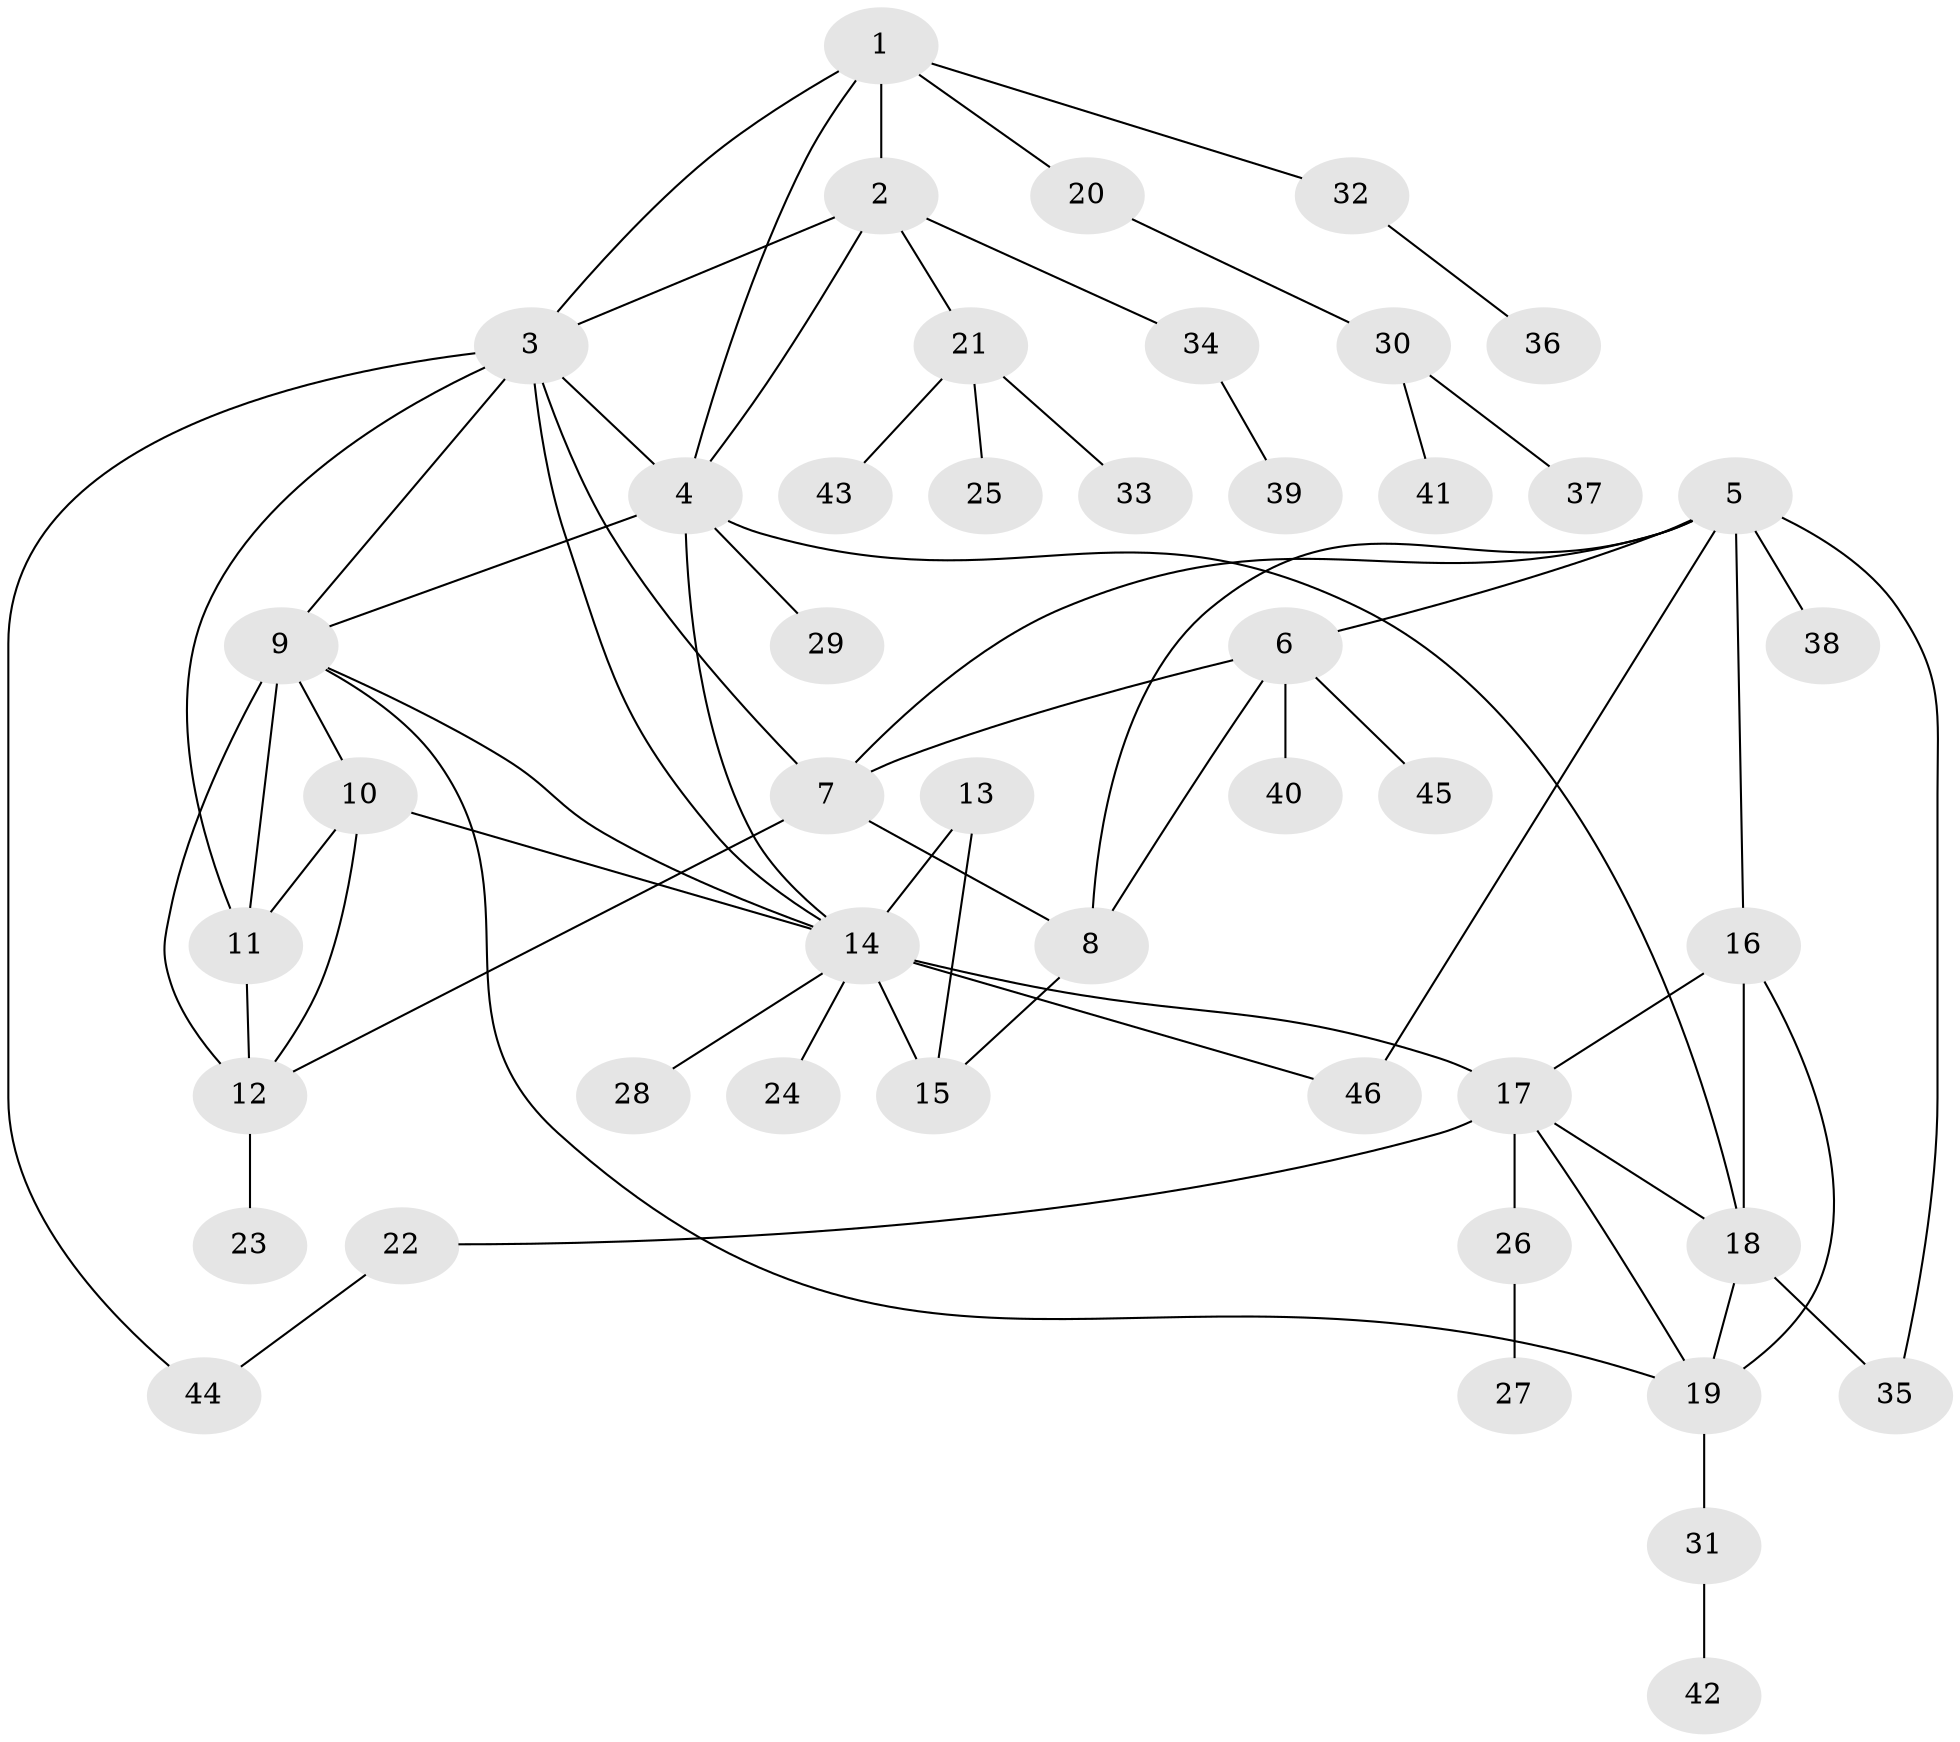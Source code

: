 // original degree distribution, {5: 0.06593406593406594, 6: 0.054945054945054944, 9: 0.03296703296703297, 8: 0.03296703296703297, 11: 0.01098901098901099, 4: 0.03296703296703297, 7: 0.01098901098901099, 3: 0.04395604395604396, 1: 0.5164835164835165, 2: 0.1978021978021978}
// Generated by graph-tools (version 1.1) at 2025/37/03/09/25 02:37:15]
// undirected, 46 vertices, 71 edges
graph export_dot {
graph [start="1"]
  node [color=gray90,style=filled];
  1;
  2;
  3;
  4;
  5;
  6;
  7;
  8;
  9;
  10;
  11;
  12;
  13;
  14;
  15;
  16;
  17;
  18;
  19;
  20;
  21;
  22;
  23;
  24;
  25;
  26;
  27;
  28;
  29;
  30;
  31;
  32;
  33;
  34;
  35;
  36;
  37;
  38;
  39;
  40;
  41;
  42;
  43;
  44;
  45;
  46;
  1 -- 2 [weight=1.0];
  1 -- 3 [weight=1.0];
  1 -- 4 [weight=1.0];
  1 -- 20 [weight=1.0];
  1 -- 32 [weight=1.0];
  2 -- 3 [weight=1.0];
  2 -- 4 [weight=1.0];
  2 -- 21 [weight=1.0];
  2 -- 34 [weight=1.0];
  3 -- 4 [weight=1.0];
  3 -- 7 [weight=1.0];
  3 -- 9 [weight=1.0];
  3 -- 11 [weight=1.0];
  3 -- 14 [weight=1.0];
  3 -- 44 [weight=1.0];
  4 -- 9 [weight=1.0];
  4 -- 14 [weight=1.0];
  4 -- 18 [weight=1.0];
  4 -- 29 [weight=1.0];
  5 -- 6 [weight=1.0];
  5 -- 7 [weight=1.0];
  5 -- 8 [weight=1.0];
  5 -- 16 [weight=1.0];
  5 -- 35 [weight=1.0];
  5 -- 38 [weight=1.0];
  5 -- 46 [weight=2.0];
  6 -- 7 [weight=1.0];
  6 -- 8 [weight=1.0];
  6 -- 40 [weight=1.0];
  6 -- 45 [weight=1.0];
  7 -- 8 [weight=1.0];
  7 -- 12 [weight=1.0];
  8 -- 15 [weight=1.0];
  9 -- 10 [weight=1.0];
  9 -- 11 [weight=7.0];
  9 -- 12 [weight=1.0];
  9 -- 14 [weight=1.0];
  9 -- 19 [weight=1.0];
  10 -- 11 [weight=1.0];
  10 -- 12 [weight=1.0];
  10 -- 14 [weight=1.0];
  11 -- 12 [weight=1.0];
  12 -- 23 [weight=3.0];
  13 -- 14 [weight=2.0];
  13 -- 15 [weight=1.0];
  14 -- 15 [weight=5.0];
  14 -- 17 [weight=1.0];
  14 -- 24 [weight=1.0];
  14 -- 28 [weight=1.0];
  14 -- 46 [weight=1.0];
  16 -- 17 [weight=1.0];
  16 -- 18 [weight=4.0];
  16 -- 19 [weight=1.0];
  17 -- 18 [weight=1.0];
  17 -- 19 [weight=1.0];
  17 -- 22 [weight=1.0];
  17 -- 26 [weight=1.0];
  18 -- 19 [weight=1.0];
  18 -- 35 [weight=1.0];
  19 -- 31 [weight=1.0];
  20 -- 30 [weight=1.0];
  21 -- 25 [weight=1.0];
  21 -- 33 [weight=1.0];
  21 -- 43 [weight=1.0];
  22 -- 44 [weight=1.0];
  26 -- 27 [weight=1.0];
  30 -- 37 [weight=1.0];
  30 -- 41 [weight=1.0];
  31 -- 42 [weight=1.0];
  32 -- 36 [weight=1.0];
  34 -- 39 [weight=1.0];
}
